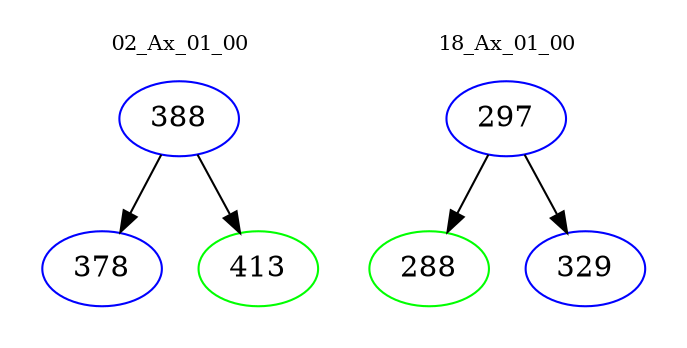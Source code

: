 digraph{
subgraph cluster_0 {
color = white
label = "02_Ax_01_00";
fontsize=10;
T0_388 [label="388", color="blue"]
T0_388 -> T0_378 [color="black"]
T0_378 [label="378", color="blue"]
T0_388 -> T0_413 [color="black"]
T0_413 [label="413", color="green"]
}
subgraph cluster_1 {
color = white
label = "18_Ax_01_00";
fontsize=10;
T1_297 [label="297", color="blue"]
T1_297 -> T1_288 [color="black"]
T1_288 [label="288", color="green"]
T1_297 -> T1_329 [color="black"]
T1_329 [label="329", color="blue"]
}
}
